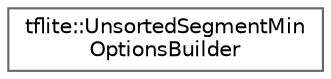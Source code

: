 digraph "Graphical Class Hierarchy"
{
 // LATEX_PDF_SIZE
  bgcolor="transparent";
  edge [fontname=Helvetica,fontsize=10,labelfontname=Helvetica,labelfontsize=10];
  node [fontname=Helvetica,fontsize=10,shape=box,height=0.2,width=0.4];
  rankdir="LR";
  Node0 [id="Node000000",label="tflite::UnsortedSegmentMin\lOptionsBuilder",height=0.2,width=0.4,color="grey40", fillcolor="white", style="filled",URL="$structtflite_1_1_unsorted_segment_min_options_builder.html",tooltip=" "];
}
